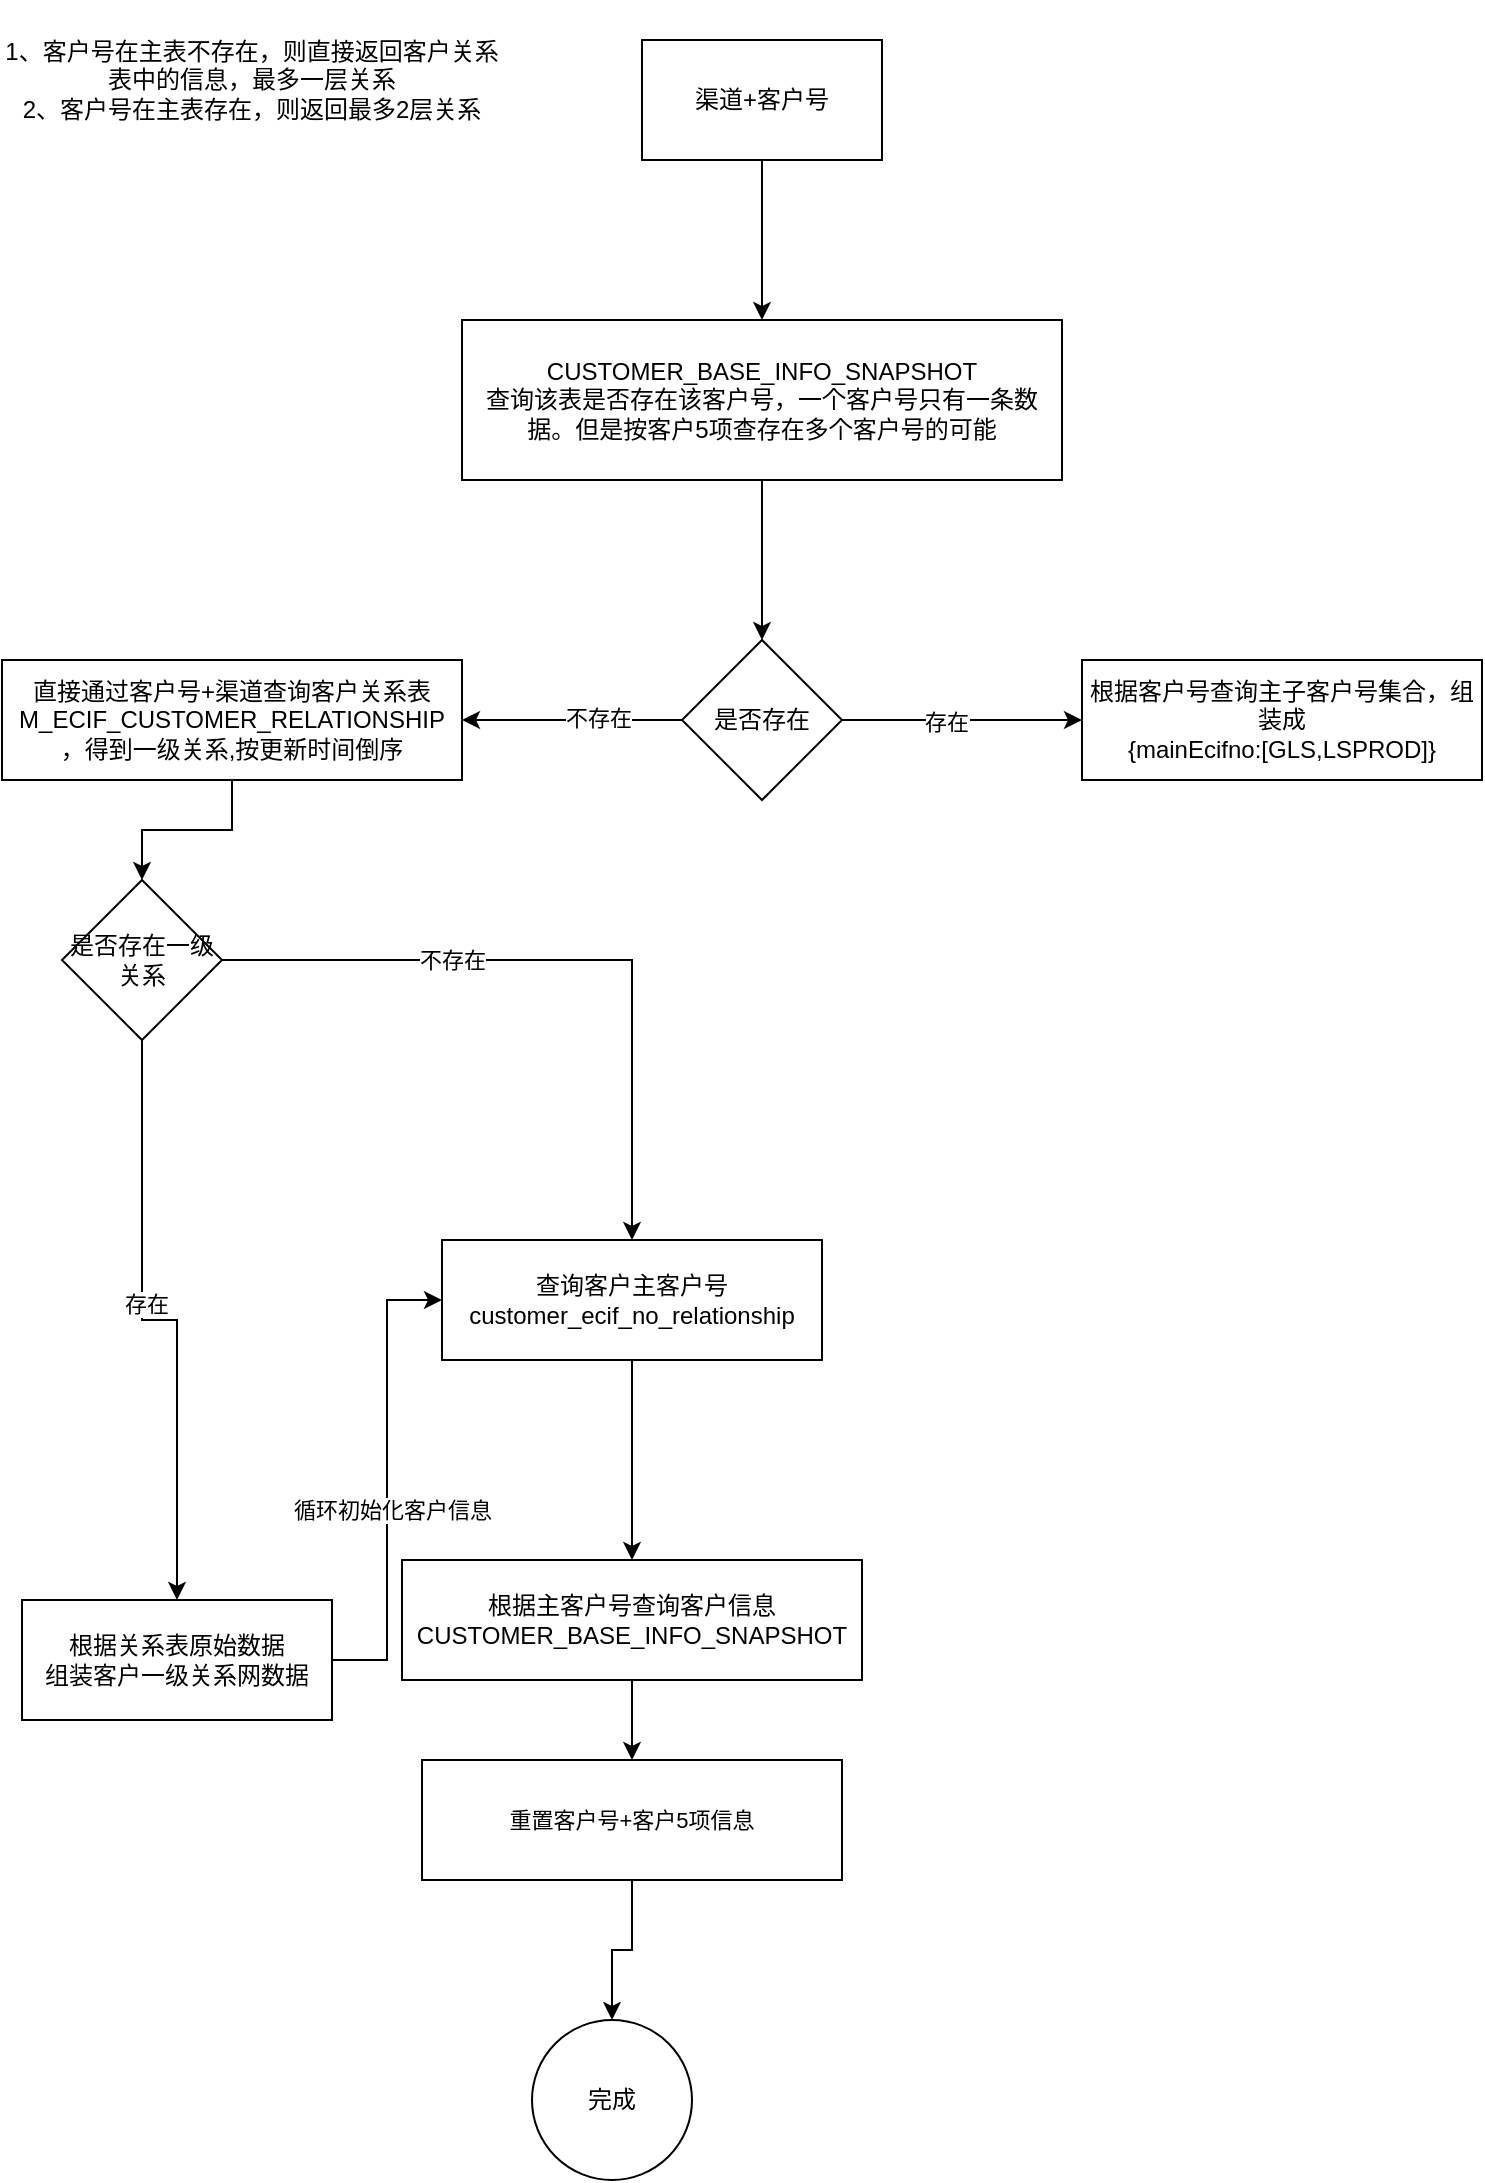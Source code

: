 <mxfile version="24.0.7" type="github">
  <diagram name="第 1 页" id="C5rFHaonQaUm8R1daILY">
    <mxGraphModel dx="1194" dy="692" grid="1" gridSize="10" guides="1" tooltips="1" connect="1" arrows="1" fold="1" page="1" pageScale="1" pageWidth="827" pageHeight="1169" math="0" shadow="0">
      <root>
        <mxCell id="0" />
        <mxCell id="1" parent="0" />
        <mxCell id="0gbHEz_NFwT0j6BnbrYF-4" value="" style="edgeStyle=orthogonalEdgeStyle;rounded=0;orthogonalLoop=1;jettySize=auto;html=1;" edge="1" parent="1" source="0gbHEz_NFwT0j6BnbrYF-2" target="0gbHEz_NFwT0j6BnbrYF-3">
          <mxGeometry relative="1" as="geometry" />
        </mxCell>
        <mxCell id="0gbHEz_NFwT0j6BnbrYF-2" value="渠道+客户号" style="rounded=0;whiteSpace=wrap;html=1;" vertex="1" parent="1">
          <mxGeometry x="320" y="30" width="120" height="60" as="geometry" />
        </mxCell>
        <mxCell id="0gbHEz_NFwT0j6BnbrYF-6" value="" style="edgeStyle=orthogonalEdgeStyle;rounded=0;orthogonalLoop=1;jettySize=auto;html=1;" edge="1" parent="1" source="0gbHEz_NFwT0j6BnbrYF-3" target="0gbHEz_NFwT0j6BnbrYF-5">
          <mxGeometry relative="1" as="geometry" />
        </mxCell>
        <mxCell id="0gbHEz_NFwT0j6BnbrYF-3" value="CUSTOMER_BASE_INFO_SNAPSHOT&lt;div&gt;查询该表是否存在该客户号，一个客户号只有一条数据。但是按客户5项查存在多个客户号的可能&lt;/div&gt;" style="whiteSpace=wrap;html=1;rounded=0;" vertex="1" parent="1">
          <mxGeometry x="230" y="170" width="300" height="80" as="geometry" />
        </mxCell>
        <mxCell id="0gbHEz_NFwT0j6BnbrYF-8" value="" style="edgeStyle=orthogonalEdgeStyle;rounded=0;orthogonalLoop=1;jettySize=auto;html=1;" edge="1" parent="1" source="0gbHEz_NFwT0j6BnbrYF-5" target="0gbHEz_NFwT0j6BnbrYF-7">
          <mxGeometry relative="1" as="geometry" />
        </mxCell>
        <mxCell id="0gbHEz_NFwT0j6BnbrYF-11" value="不存在" style="edgeLabel;html=1;align=center;verticalAlign=middle;resizable=0;points=[];" vertex="1" connectable="0" parent="0gbHEz_NFwT0j6BnbrYF-8">
          <mxGeometry x="-0.233" y="-1" relative="1" as="geometry">
            <mxPoint as="offset" />
          </mxGeometry>
        </mxCell>
        <mxCell id="0gbHEz_NFwT0j6BnbrYF-10" value="" style="edgeStyle=orthogonalEdgeStyle;rounded=0;orthogonalLoop=1;jettySize=auto;html=1;" edge="1" parent="1" source="0gbHEz_NFwT0j6BnbrYF-5" target="0gbHEz_NFwT0j6BnbrYF-9">
          <mxGeometry relative="1" as="geometry" />
        </mxCell>
        <mxCell id="0gbHEz_NFwT0j6BnbrYF-12" value="存在" style="edgeLabel;html=1;align=center;verticalAlign=middle;resizable=0;points=[];" vertex="1" connectable="0" parent="0gbHEz_NFwT0j6BnbrYF-10">
          <mxGeometry x="-0.133" y="-1" relative="1" as="geometry">
            <mxPoint as="offset" />
          </mxGeometry>
        </mxCell>
        <mxCell id="0gbHEz_NFwT0j6BnbrYF-5" value="是否存在" style="rhombus;whiteSpace=wrap;html=1;rounded=0;" vertex="1" parent="1">
          <mxGeometry x="340" y="330" width="80" height="80" as="geometry" />
        </mxCell>
        <mxCell id="0gbHEz_NFwT0j6BnbrYF-15" value="" style="edgeStyle=orthogonalEdgeStyle;rounded=0;orthogonalLoop=1;jettySize=auto;html=1;" edge="1" parent="1" source="0gbHEz_NFwT0j6BnbrYF-7" target="0gbHEz_NFwT0j6BnbrYF-14">
          <mxGeometry relative="1" as="geometry" />
        </mxCell>
        <mxCell id="0gbHEz_NFwT0j6BnbrYF-7" value="直接通过客户号+渠道查询客户关系表&lt;div&gt;M_ECIF_CUSTOMER_RELATIONSHIP&lt;br&gt;&lt;div&gt;，得到一级关系,按更新时间倒序&lt;/div&gt;&lt;/div&gt;" style="whiteSpace=wrap;html=1;rounded=0;" vertex="1" parent="1">
          <mxGeometry y="340" width="230" height="60" as="geometry" />
        </mxCell>
        <mxCell id="0gbHEz_NFwT0j6BnbrYF-9" value="根据客户号查询主子客户号集合，组装成&lt;div&gt;{mainEcifno:[GLS,LSPROD]}&lt;br&gt;&lt;/div&gt;" style="whiteSpace=wrap;html=1;rounded=0;" vertex="1" parent="1">
          <mxGeometry x="540" y="340" width="200" height="60" as="geometry" />
        </mxCell>
        <mxCell id="0gbHEz_NFwT0j6BnbrYF-17" value="" style="edgeStyle=orthogonalEdgeStyle;rounded=0;orthogonalLoop=1;jettySize=auto;html=1;" edge="1" parent="1" source="0gbHEz_NFwT0j6BnbrYF-14" target="0gbHEz_NFwT0j6BnbrYF-16">
          <mxGeometry relative="1" as="geometry" />
        </mxCell>
        <mxCell id="0gbHEz_NFwT0j6BnbrYF-18" value="不存在" style="edgeLabel;html=1;align=center;verticalAlign=middle;resizable=0;points=[];" vertex="1" connectable="0" parent="0gbHEz_NFwT0j6BnbrYF-17">
          <mxGeometry x="-0.333" relative="1" as="geometry">
            <mxPoint as="offset" />
          </mxGeometry>
        </mxCell>
        <mxCell id="0gbHEz_NFwT0j6BnbrYF-20" value="" style="edgeStyle=orthogonalEdgeStyle;rounded=0;orthogonalLoop=1;jettySize=auto;html=1;" edge="1" parent="1" source="0gbHEz_NFwT0j6BnbrYF-14" target="0gbHEz_NFwT0j6BnbrYF-19">
          <mxGeometry relative="1" as="geometry" />
        </mxCell>
        <mxCell id="0gbHEz_NFwT0j6BnbrYF-21" value="存在" style="edgeLabel;html=1;align=center;verticalAlign=middle;resizable=0;points=[];" vertex="1" connectable="0" parent="0gbHEz_NFwT0j6BnbrYF-20">
          <mxGeometry x="-0.111" y="2" relative="1" as="geometry">
            <mxPoint as="offset" />
          </mxGeometry>
        </mxCell>
        <mxCell id="0gbHEz_NFwT0j6BnbrYF-14" value="是否存在一级关系" style="rhombus;whiteSpace=wrap;html=1;rounded=0;" vertex="1" parent="1">
          <mxGeometry x="30" y="450" width="80" height="80" as="geometry" />
        </mxCell>
        <mxCell id="0gbHEz_NFwT0j6BnbrYF-23" value="" style="edgeStyle=orthogonalEdgeStyle;rounded=0;orthogonalLoop=1;jettySize=auto;html=1;" edge="1" parent="1" source="0gbHEz_NFwT0j6BnbrYF-16" target="0gbHEz_NFwT0j6BnbrYF-22">
          <mxGeometry relative="1" as="geometry" />
        </mxCell>
        <mxCell id="0gbHEz_NFwT0j6BnbrYF-16" value="查询客户主客户号&lt;div&gt;customer_ecif_no_relationship&lt;br&gt;&lt;/div&gt;" style="whiteSpace=wrap;html=1;rounded=0;" vertex="1" parent="1">
          <mxGeometry x="220" y="630" width="190" height="60" as="geometry" />
        </mxCell>
        <mxCell id="0gbHEz_NFwT0j6BnbrYF-34" value="" style="edgeStyle=orthogonalEdgeStyle;rounded=0;orthogonalLoop=1;jettySize=auto;html=1;entryX=0;entryY=0.5;entryDx=0;entryDy=0;" edge="1" parent="1" source="0gbHEz_NFwT0j6BnbrYF-19" target="0gbHEz_NFwT0j6BnbrYF-16">
          <mxGeometry relative="1" as="geometry">
            <mxPoint x="260" y="510" as="targetPoint" />
          </mxGeometry>
        </mxCell>
        <mxCell id="0gbHEz_NFwT0j6BnbrYF-35" value="循环初始化客户信息" style="edgeLabel;html=1;align=center;verticalAlign=middle;resizable=0;points=[];" vertex="1" connectable="0" parent="0gbHEz_NFwT0j6BnbrYF-34">
          <mxGeometry x="-0.122" y="-2" relative="1" as="geometry">
            <mxPoint as="offset" />
          </mxGeometry>
        </mxCell>
        <mxCell id="0gbHEz_NFwT0j6BnbrYF-19" value="根据关系表原始数据&lt;div&gt;组装客户一级关系网数据&lt;/div&gt;" style="whiteSpace=wrap;html=1;rounded=0;" vertex="1" parent="1">
          <mxGeometry x="10" y="810" width="155" height="60" as="geometry" />
        </mxCell>
        <mxCell id="0gbHEz_NFwT0j6BnbrYF-30" value="" style="edgeStyle=orthogonalEdgeStyle;rounded=0;orthogonalLoop=1;jettySize=auto;html=1;" edge="1" parent="1" source="0gbHEz_NFwT0j6BnbrYF-22" target="0gbHEz_NFwT0j6BnbrYF-28">
          <mxGeometry relative="1" as="geometry" />
        </mxCell>
        <mxCell id="0gbHEz_NFwT0j6BnbrYF-22" value="根据主客户号查询客户信息&lt;div&gt;CUSTOMER_BASE_INFO_SNAPSHOT&lt;br&gt;&lt;/div&gt;" style="whiteSpace=wrap;html=1;rounded=0;" vertex="1" parent="1">
          <mxGeometry x="200" y="790" width="230" height="60" as="geometry" />
        </mxCell>
        <mxCell id="0gbHEz_NFwT0j6BnbrYF-32" value="" style="edgeStyle=orthogonalEdgeStyle;rounded=0;orthogonalLoop=1;jettySize=auto;html=1;" edge="1" parent="1" source="0gbHEz_NFwT0j6BnbrYF-28" target="0gbHEz_NFwT0j6BnbrYF-31">
          <mxGeometry relative="1" as="geometry" />
        </mxCell>
        <mxCell id="0gbHEz_NFwT0j6BnbrYF-28" value="&lt;span style=&quot;font-size: 11px; text-wrap: nowrap; background-color: rgb(255, 255, 255);&quot;&gt;重置客户号+客户5项信息&lt;/span&gt;" style="whiteSpace=wrap;html=1;rounded=0;" vertex="1" parent="1">
          <mxGeometry x="210" y="890" width="210" height="60" as="geometry" />
        </mxCell>
        <mxCell id="0gbHEz_NFwT0j6BnbrYF-31" value="完成" style="ellipse;whiteSpace=wrap;html=1;rounded=0;" vertex="1" parent="1">
          <mxGeometry x="265" y="1020" width="80" height="80" as="geometry" />
        </mxCell>
        <mxCell id="0gbHEz_NFwT0j6BnbrYF-36" value="1、客户号在主表不存在，则直接返回客户关系表中的信息，最多一层关系&lt;div&gt;2、客户号在主表存在，则返回最多2层关系&lt;/div&gt;" style="text;html=1;align=center;verticalAlign=middle;whiteSpace=wrap;rounded=0;" vertex="1" parent="1">
          <mxGeometry y="10" width="250" height="80" as="geometry" />
        </mxCell>
      </root>
    </mxGraphModel>
  </diagram>
</mxfile>
